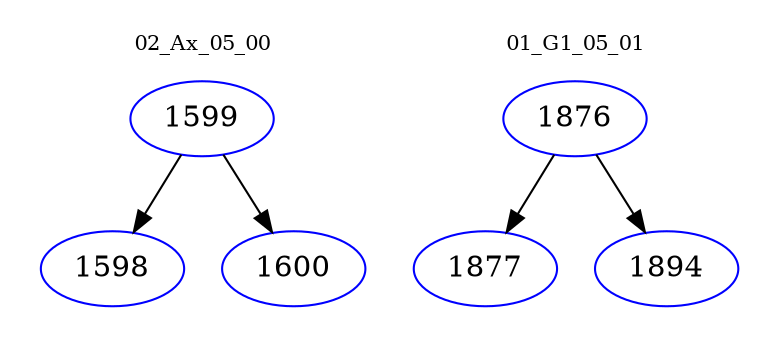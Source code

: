 digraph{
subgraph cluster_0 {
color = white
label = "02_Ax_05_00";
fontsize=10;
T0_1599 [label="1599", color="blue"]
T0_1599 -> T0_1598 [color="black"]
T0_1598 [label="1598", color="blue"]
T0_1599 -> T0_1600 [color="black"]
T0_1600 [label="1600", color="blue"]
}
subgraph cluster_1 {
color = white
label = "01_G1_05_01";
fontsize=10;
T1_1876 [label="1876", color="blue"]
T1_1876 -> T1_1877 [color="black"]
T1_1877 [label="1877", color="blue"]
T1_1876 -> T1_1894 [color="black"]
T1_1894 [label="1894", color="blue"]
}
}
